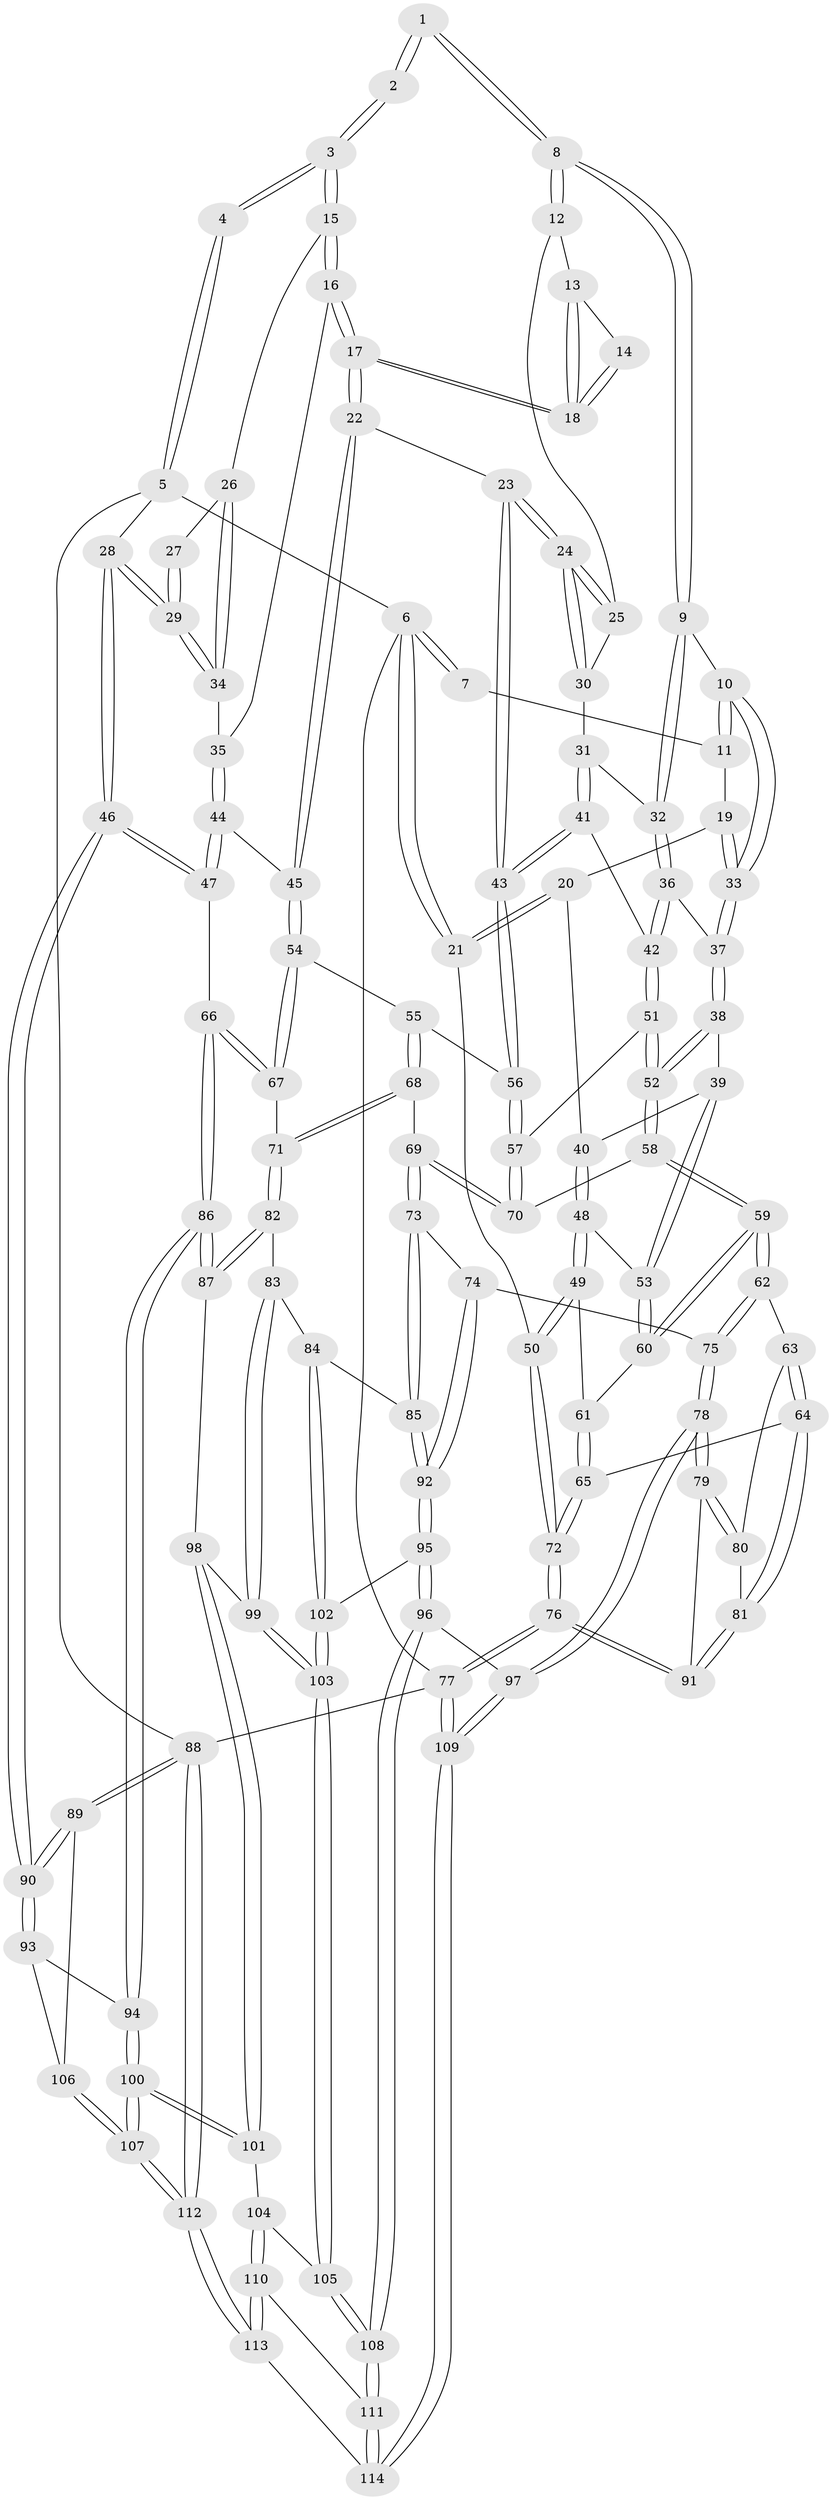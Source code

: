 // Generated by graph-tools (version 1.1) at 2025/03/03/09/25 03:03:14]
// undirected, 114 vertices, 282 edges
graph export_dot {
graph [start="1"]
  node [color=gray90,style=filled];
  1 [pos="+0.46369512025185466+0"];
  2 [pos="+0.7622484886379567+0"];
  3 [pos="+0.8017562255641558+0"];
  4 [pos="+1+0"];
  5 [pos="+1+0"];
  6 [pos="+0+0"];
  7 [pos="+0.1684218185937207+0"];
  8 [pos="+0.4416285836494324+0.16875461301046457"];
  9 [pos="+0.44010543760459164+0.1725844395395926"];
  10 [pos="+0.39307614679594793+0.18996560135612853"];
  11 [pos="+0.2022048006095718+0.10628485019920889"];
  12 [pos="+0.6037654751762889+0.17332118554854287"];
  13 [pos="+0.6144354338705273+0.16439754681334595"];
  14 [pos="+0.7044987929849683+0.011268394967320012"];
  15 [pos="+0.8069114329583927+0.20496018749484374"];
  16 [pos="+0.7807445227777017+0.2470873279509109"];
  17 [pos="+0.7068669775172224+0.2903619167346066"];
  18 [pos="+0.6893082408022562+0.2235584956764166"];
  19 [pos="+0.18276399920842373+0.17359179308697154"];
  20 [pos="+0.10215431030697678+0.23301682935991225"];
  21 [pos="+0+0.09061280615888831"];
  22 [pos="+0.6928337696828403+0.309574396630251"];
  23 [pos="+0.6833709532425093+0.3095555197068238"];
  24 [pos="+0.6681942937508881+0.29804980551903915"];
  25 [pos="+0.6100907756619418+0.22734152802051244"];
  26 [pos="+0.8768085242046738+0.22689897479096172"];
  27 [pos="+0.9539698220819947+0.15752086403965898"];
  28 [pos="+1+0.4579698687006092"];
  29 [pos="+0.9607614019671696+0.30699288251682366"];
  30 [pos="+0.4899180494106724+0.2521386994634561"];
  31 [pos="+0.4784215385405738+0.25172396919392337"];
  32 [pos="+0.45326009248276133+0.20084638866832022"];
  33 [pos="+0.2915108363780519+0.28068036391623424"];
  34 [pos="+0.9425225566840071+0.3022773028249128"];
  35 [pos="+0.8579112743242733+0.32207825197030654"];
  36 [pos="+0.36744087269916953+0.33511987462333676"];
  37 [pos="+0.28619157120346567+0.31181793803642405"];
  38 [pos="+0.26321579370825315+0.3501673539917315"];
  39 [pos="+0.2150920862372575+0.34355703312051583"];
  40 [pos="+0.12117220039068217+0.3068173415002619"];
  41 [pos="+0.4816694083258401+0.3136858161198768"];
  42 [pos="+0.44118250924099334+0.3627719431734299"];
  43 [pos="+0.576194292790644+0.3720829286811738"];
  44 [pos="+0.799879134419454+0.44002097764916054"];
  45 [pos="+0.7569712328412755+0.4357386797832934"];
  46 [pos="+1+0.5570048584062228"];
  47 [pos="+1+0.5528436248733621"];
  48 [pos="+0.06765795694336545+0.39040883349416783"];
  49 [pos="+0+0.41116129371546406"];
  50 [pos="+0+0.4067999922275166"];
  51 [pos="+0.4203694889789694+0.4579895201353911"];
  52 [pos="+0.2944052653998384+0.507944807638661"];
  53 [pos="+0.1192919237325022+0.4440636766057998"];
  54 [pos="+0.7430975857711838+0.4501705789353289"];
  55 [pos="+0.5885168689245658+0.47937312628418643"];
  56 [pos="+0.5692849171145007+0.4649682173696195"];
  57 [pos="+0.4814524723902825+0.48443709380637623"];
  58 [pos="+0.2889491752655667+0.5174574387910024"];
  59 [pos="+0.2709756737774341+0.5414980519209384"];
  60 [pos="+0.1245317141004144+0.45356995269897327"];
  61 [pos="+0.06992882212402166+0.5132447244449868"];
  62 [pos="+0.2693974013117125+0.5483597091477238"];
  63 [pos="+0.2258861131891172+0.5839915466932711"];
  64 [pos="+0.08431766705503797+0.6435251332516728"];
  65 [pos="+0.06911097388576509+0.6443090196805088"];
  66 [pos="+0.8381968378851267+0.6371055981787493"];
  67 [pos="+0.7138095780866138+0.57613006190352"];
  68 [pos="+0.6177465796006587+0.6211289532157245"];
  69 [pos="+0.5094652268492159+0.6393536227793445"];
  70 [pos="+0.49445350616595934+0.6020088539182171"];
  71 [pos="+0.630516313291169+0.6273179677977949"];
  72 [pos="+0+0.7496141827546098"];
  73 [pos="+0.47828186053127164+0.6756500277855152"];
  74 [pos="+0.3913605744154151+0.6818465929585992"];
  75 [pos="+0.3629537198503344+0.6771643057668963"];
  76 [pos="+0+0.9011469426619505"];
  77 [pos="+0+1"];
  78 [pos="+0.27390284630631+0.8533982857474355"];
  79 [pos="+0.2410554260827172+0.8346168827414976"];
  80 [pos="+0.2261724787659806+0.6169224741986248"];
  81 [pos="+0.17808176084154592+0.7656419906757832"];
  82 [pos="+0.6594670975356945+0.6989662051259574"];
  83 [pos="+0.598161629549355+0.7379289495005532"];
  84 [pos="+0.5146131041213802+0.7568431074086465"];
  85 [pos="+0.49980373935438743+0.7338910300549591"];
  86 [pos="+0.7819636058588356+0.7273302897088159"];
  87 [pos="+0.6722821376940586+0.7122954713464589"];
  88 [pos="+1+1"];
  89 [pos="+1+0.7146151601070942"];
  90 [pos="+1+0.6743024800598927"];
  91 [pos="+0.21596966864912748+0.8278080289404112"];
  92 [pos="+0.4227539076175806+0.794946892940531"];
  93 [pos="+0.8787404498681188+0.7843337315748926"];
  94 [pos="+0.8056154752885741+0.7879709319956626"];
  95 [pos="+0.4151981168835328+0.8331952408073691"];
  96 [pos="+0.37841215065012757+0.8834003776716901"];
  97 [pos="+0.27542220739301165+0.8560653872604169"];
  98 [pos="+0.6677097284635891+0.7420239281859756"];
  99 [pos="+0.5856408034637025+0.8120299263346301"];
  100 [pos="+0.7771869810611173+0.8903526468114601"];
  101 [pos="+0.6761143259513132+0.8623785122242983"];
  102 [pos="+0.5191179262144981+0.7892288248448628"];
  103 [pos="+0.5595432113602353+0.854231089812665"];
  104 [pos="+0.5943638360116527+0.8910587870259887"];
  105 [pos="+0.563029316471537+0.8684916191931438"];
  106 [pos="+0.9081299708039566+0.8830027038225444"];
  107 [pos="+0.8203639389407404+0.9723876458639756"];
  108 [pos="+0.41874357192684136+0.9202671010491706"];
  109 [pos="+0.11414439458012812+1"];
  110 [pos="+0.5951713571343249+0.9137388314755969"];
  111 [pos="+0.4586576517449567+1"];
  112 [pos="+0.8549077527275643+1"];
  113 [pos="+0.8340738327316676+1"];
  114 [pos="+0.45453086505689666+1"];
  1 -- 2;
  1 -- 2;
  1 -- 8;
  1 -- 8;
  2 -- 3;
  2 -- 3;
  3 -- 4;
  3 -- 4;
  3 -- 15;
  3 -- 15;
  4 -- 5;
  4 -- 5;
  5 -- 6;
  5 -- 28;
  5 -- 88;
  6 -- 7;
  6 -- 7;
  6 -- 21;
  6 -- 21;
  6 -- 77;
  7 -- 11;
  8 -- 9;
  8 -- 9;
  8 -- 12;
  8 -- 12;
  9 -- 10;
  9 -- 32;
  9 -- 32;
  10 -- 11;
  10 -- 11;
  10 -- 33;
  10 -- 33;
  11 -- 19;
  12 -- 13;
  12 -- 25;
  13 -- 14;
  13 -- 18;
  13 -- 18;
  14 -- 18;
  14 -- 18;
  15 -- 16;
  15 -- 16;
  15 -- 26;
  16 -- 17;
  16 -- 17;
  16 -- 35;
  17 -- 18;
  17 -- 18;
  17 -- 22;
  17 -- 22;
  19 -- 20;
  19 -- 33;
  19 -- 33;
  20 -- 21;
  20 -- 21;
  20 -- 40;
  21 -- 50;
  22 -- 23;
  22 -- 45;
  22 -- 45;
  23 -- 24;
  23 -- 24;
  23 -- 43;
  23 -- 43;
  24 -- 25;
  24 -- 25;
  24 -- 30;
  24 -- 30;
  25 -- 30;
  26 -- 27;
  26 -- 34;
  26 -- 34;
  27 -- 29;
  27 -- 29;
  28 -- 29;
  28 -- 29;
  28 -- 46;
  28 -- 46;
  29 -- 34;
  29 -- 34;
  30 -- 31;
  31 -- 32;
  31 -- 41;
  31 -- 41;
  32 -- 36;
  32 -- 36;
  33 -- 37;
  33 -- 37;
  34 -- 35;
  35 -- 44;
  35 -- 44;
  36 -- 37;
  36 -- 42;
  36 -- 42;
  37 -- 38;
  37 -- 38;
  38 -- 39;
  38 -- 52;
  38 -- 52;
  39 -- 40;
  39 -- 53;
  39 -- 53;
  40 -- 48;
  40 -- 48;
  41 -- 42;
  41 -- 43;
  41 -- 43;
  42 -- 51;
  42 -- 51;
  43 -- 56;
  43 -- 56;
  44 -- 45;
  44 -- 47;
  44 -- 47;
  45 -- 54;
  45 -- 54;
  46 -- 47;
  46 -- 47;
  46 -- 90;
  46 -- 90;
  47 -- 66;
  48 -- 49;
  48 -- 49;
  48 -- 53;
  49 -- 50;
  49 -- 50;
  49 -- 61;
  50 -- 72;
  50 -- 72;
  51 -- 52;
  51 -- 52;
  51 -- 57;
  52 -- 58;
  52 -- 58;
  53 -- 60;
  53 -- 60;
  54 -- 55;
  54 -- 67;
  54 -- 67;
  55 -- 56;
  55 -- 68;
  55 -- 68;
  56 -- 57;
  56 -- 57;
  57 -- 70;
  57 -- 70;
  58 -- 59;
  58 -- 59;
  58 -- 70;
  59 -- 60;
  59 -- 60;
  59 -- 62;
  59 -- 62;
  60 -- 61;
  61 -- 65;
  61 -- 65;
  62 -- 63;
  62 -- 75;
  62 -- 75;
  63 -- 64;
  63 -- 64;
  63 -- 80;
  64 -- 65;
  64 -- 81;
  64 -- 81;
  65 -- 72;
  65 -- 72;
  66 -- 67;
  66 -- 67;
  66 -- 86;
  66 -- 86;
  67 -- 71;
  68 -- 69;
  68 -- 71;
  68 -- 71;
  69 -- 70;
  69 -- 70;
  69 -- 73;
  69 -- 73;
  71 -- 82;
  71 -- 82;
  72 -- 76;
  72 -- 76;
  73 -- 74;
  73 -- 85;
  73 -- 85;
  74 -- 75;
  74 -- 92;
  74 -- 92;
  75 -- 78;
  75 -- 78;
  76 -- 77;
  76 -- 77;
  76 -- 91;
  76 -- 91;
  77 -- 109;
  77 -- 109;
  77 -- 88;
  78 -- 79;
  78 -- 79;
  78 -- 97;
  78 -- 97;
  79 -- 80;
  79 -- 80;
  79 -- 91;
  80 -- 81;
  81 -- 91;
  81 -- 91;
  82 -- 83;
  82 -- 87;
  82 -- 87;
  83 -- 84;
  83 -- 99;
  83 -- 99;
  84 -- 85;
  84 -- 102;
  84 -- 102;
  85 -- 92;
  85 -- 92;
  86 -- 87;
  86 -- 87;
  86 -- 94;
  86 -- 94;
  87 -- 98;
  88 -- 89;
  88 -- 89;
  88 -- 112;
  88 -- 112;
  89 -- 90;
  89 -- 90;
  89 -- 106;
  90 -- 93;
  90 -- 93;
  92 -- 95;
  92 -- 95;
  93 -- 94;
  93 -- 106;
  94 -- 100;
  94 -- 100;
  95 -- 96;
  95 -- 96;
  95 -- 102;
  96 -- 97;
  96 -- 108;
  96 -- 108;
  97 -- 109;
  97 -- 109;
  98 -- 99;
  98 -- 101;
  98 -- 101;
  99 -- 103;
  99 -- 103;
  100 -- 101;
  100 -- 101;
  100 -- 107;
  100 -- 107;
  101 -- 104;
  102 -- 103;
  102 -- 103;
  103 -- 105;
  103 -- 105;
  104 -- 105;
  104 -- 110;
  104 -- 110;
  105 -- 108;
  105 -- 108;
  106 -- 107;
  106 -- 107;
  107 -- 112;
  107 -- 112;
  108 -- 111;
  108 -- 111;
  109 -- 114;
  109 -- 114;
  110 -- 111;
  110 -- 113;
  110 -- 113;
  111 -- 114;
  111 -- 114;
  112 -- 113;
  112 -- 113;
  113 -- 114;
}
